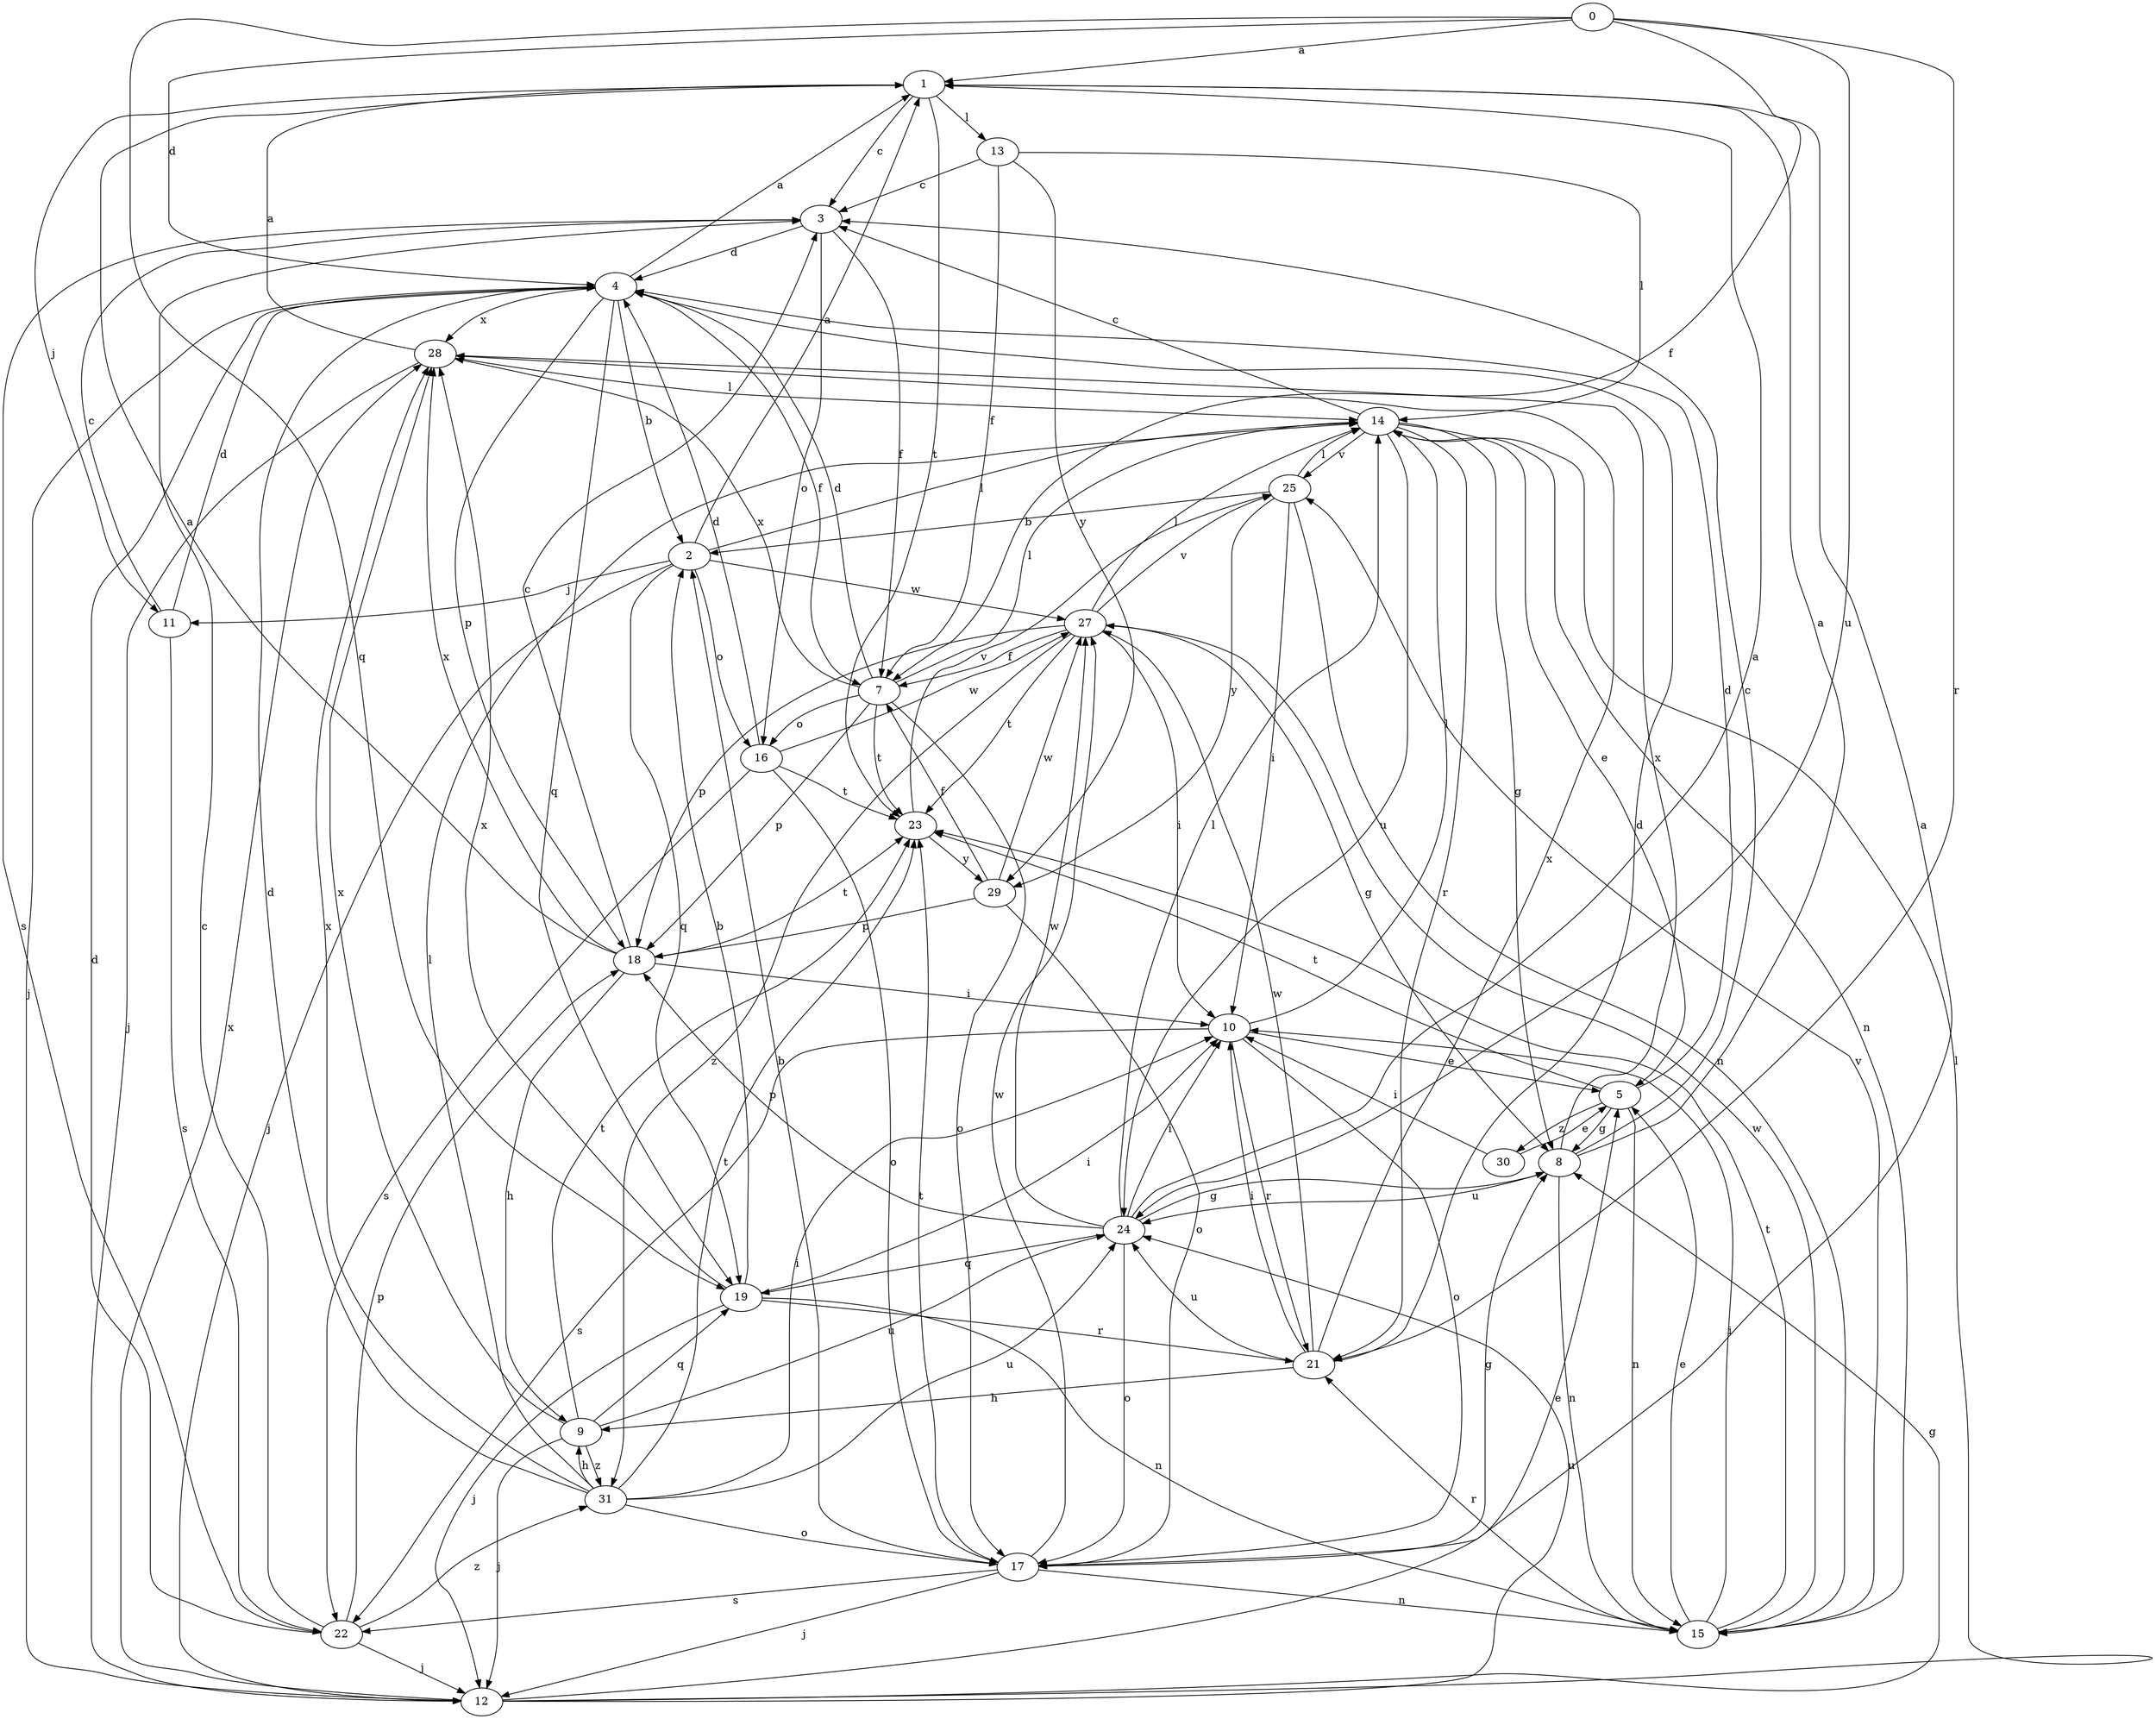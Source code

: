 strict digraph  {
0;
1;
2;
3;
4;
5;
7;
8;
9;
10;
11;
12;
13;
14;
15;
16;
17;
18;
19;
21;
22;
23;
24;
25;
27;
28;
29;
30;
31;
0 -> 1  [label=a];
0 -> 4  [label=d];
0 -> 7  [label=f];
0 -> 19  [label=q];
0 -> 21  [label=r];
0 -> 24  [label=u];
1 -> 3  [label=c];
1 -> 11  [label=j];
1 -> 13  [label=l];
1 -> 23  [label=t];
2 -> 1  [label=a];
2 -> 11  [label=j];
2 -> 12  [label=j];
2 -> 14  [label=l];
2 -> 16  [label=o];
2 -> 19  [label=q];
2 -> 27  [label=w];
3 -> 4  [label=d];
3 -> 7  [label=f];
3 -> 16  [label=o];
3 -> 22  [label=s];
4 -> 1  [label=a];
4 -> 2  [label=b];
4 -> 7  [label=f];
4 -> 12  [label=j];
4 -> 18  [label=p];
4 -> 19  [label=q];
4 -> 28  [label=x];
5 -> 4  [label=d];
5 -> 8  [label=g];
5 -> 15  [label=n];
5 -> 23  [label=t];
5 -> 30  [label=z];
7 -> 4  [label=d];
7 -> 14  [label=l];
7 -> 16  [label=o];
7 -> 17  [label=o];
7 -> 18  [label=p];
7 -> 23  [label=t];
7 -> 28  [label=x];
8 -> 1  [label=a];
8 -> 3  [label=c];
8 -> 15  [label=n];
8 -> 24  [label=u];
8 -> 28  [label=x];
9 -> 12  [label=j];
9 -> 19  [label=q];
9 -> 23  [label=t];
9 -> 24  [label=u];
9 -> 28  [label=x];
9 -> 31  [label=z];
10 -> 5  [label=e];
10 -> 14  [label=l];
10 -> 17  [label=o];
10 -> 21  [label=r];
10 -> 22  [label=s];
11 -> 3  [label=c];
11 -> 4  [label=d];
11 -> 22  [label=s];
12 -> 5  [label=e];
12 -> 8  [label=g];
12 -> 14  [label=l];
12 -> 24  [label=u];
12 -> 28  [label=x];
13 -> 3  [label=c];
13 -> 7  [label=f];
13 -> 14  [label=l];
13 -> 29  [label=y];
14 -> 3  [label=c];
14 -> 5  [label=e];
14 -> 8  [label=g];
14 -> 15  [label=n];
14 -> 21  [label=r];
14 -> 24  [label=u];
14 -> 25  [label=v];
15 -> 5  [label=e];
15 -> 10  [label=i];
15 -> 21  [label=r];
15 -> 23  [label=t];
15 -> 25  [label=v];
15 -> 27  [label=w];
16 -> 4  [label=d];
16 -> 17  [label=o];
16 -> 22  [label=s];
16 -> 23  [label=t];
16 -> 27  [label=w];
17 -> 1  [label=a];
17 -> 2  [label=b];
17 -> 8  [label=g];
17 -> 12  [label=j];
17 -> 15  [label=n];
17 -> 22  [label=s];
17 -> 23  [label=t];
17 -> 27  [label=w];
18 -> 1  [label=a];
18 -> 3  [label=c];
18 -> 9  [label=h];
18 -> 10  [label=i];
18 -> 23  [label=t];
18 -> 28  [label=x];
19 -> 2  [label=b];
19 -> 10  [label=i];
19 -> 12  [label=j];
19 -> 15  [label=n];
19 -> 21  [label=r];
19 -> 28  [label=x];
21 -> 4  [label=d];
21 -> 9  [label=h];
21 -> 10  [label=i];
21 -> 24  [label=u];
21 -> 27  [label=w];
21 -> 28  [label=x];
22 -> 3  [label=c];
22 -> 4  [label=d];
22 -> 12  [label=j];
22 -> 18  [label=p];
22 -> 31  [label=z];
23 -> 25  [label=v];
23 -> 29  [label=y];
24 -> 1  [label=a];
24 -> 8  [label=g];
24 -> 10  [label=i];
24 -> 14  [label=l];
24 -> 17  [label=o];
24 -> 18  [label=p];
24 -> 19  [label=q];
24 -> 27  [label=w];
25 -> 2  [label=b];
25 -> 10  [label=i];
25 -> 14  [label=l];
25 -> 15  [label=n];
25 -> 29  [label=y];
27 -> 7  [label=f];
27 -> 8  [label=g];
27 -> 10  [label=i];
27 -> 14  [label=l];
27 -> 18  [label=p];
27 -> 23  [label=t];
27 -> 25  [label=v];
27 -> 31  [label=z];
28 -> 1  [label=a];
28 -> 12  [label=j];
28 -> 14  [label=l];
29 -> 7  [label=f];
29 -> 17  [label=o];
29 -> 18  [label=p];
29 -> 27  [label=w];
30 -> 5  [label=e];
30 -> 10  [label=i];
31 -> 4  [label=d];
31 -> 9  [label=h];
31 -> 10  [label=i];
31 -> 14  [label=l];
31 -> 17  [label=o];
31 -> 23  [label=t];
31 -> 24  [label=u];
31 -> 28  [label=x];
}
